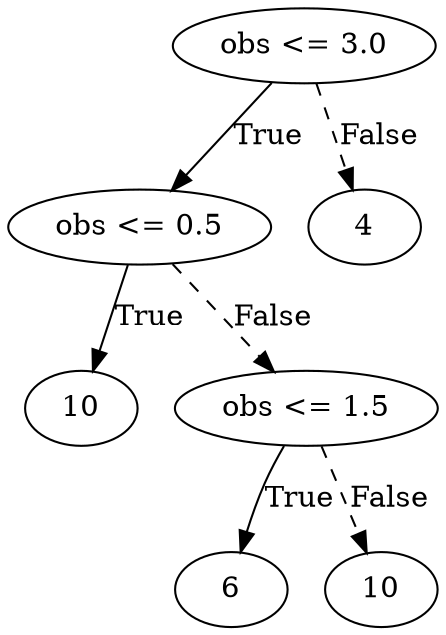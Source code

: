 digraph {
0 [label="obs <= 3.0"];
1 [label="obs <= 0.5"];
2 [label="10"];
1 -> 2 [label="True"];
3 [label="obs <= 1.5"];
4 [label="6"];
3 -> 4 [label="True"];
5 [label="10"];
3 -> 5 [style="dashed", label="False"];
1 -> 3 [style="dashed", label="False"];
0 -> 1 [label="True"];
6 [label="4"];
0 -> 6 [style="dashed", label="False"];

}